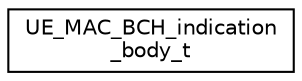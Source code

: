 digraph "Graphical Class Hierarchy"
{
 // LATEX_PDF_SIZE
  edge [fontname="Helvetica",fontsize="10",labelfontname="Helvetica",labelfontsize="10"];
  node [fontname="Helvetica",fontsize="10",shape=record];
  rankdir="LR";
  Node0 [label="UE_MAC_BCH_indication\l_body_t",height=0.2,width=0.4,color="black", fillcolor="white", style="filled",URL="$structUE__MAC__BCH__indication__body__t.html",tooltip=" "];
}
